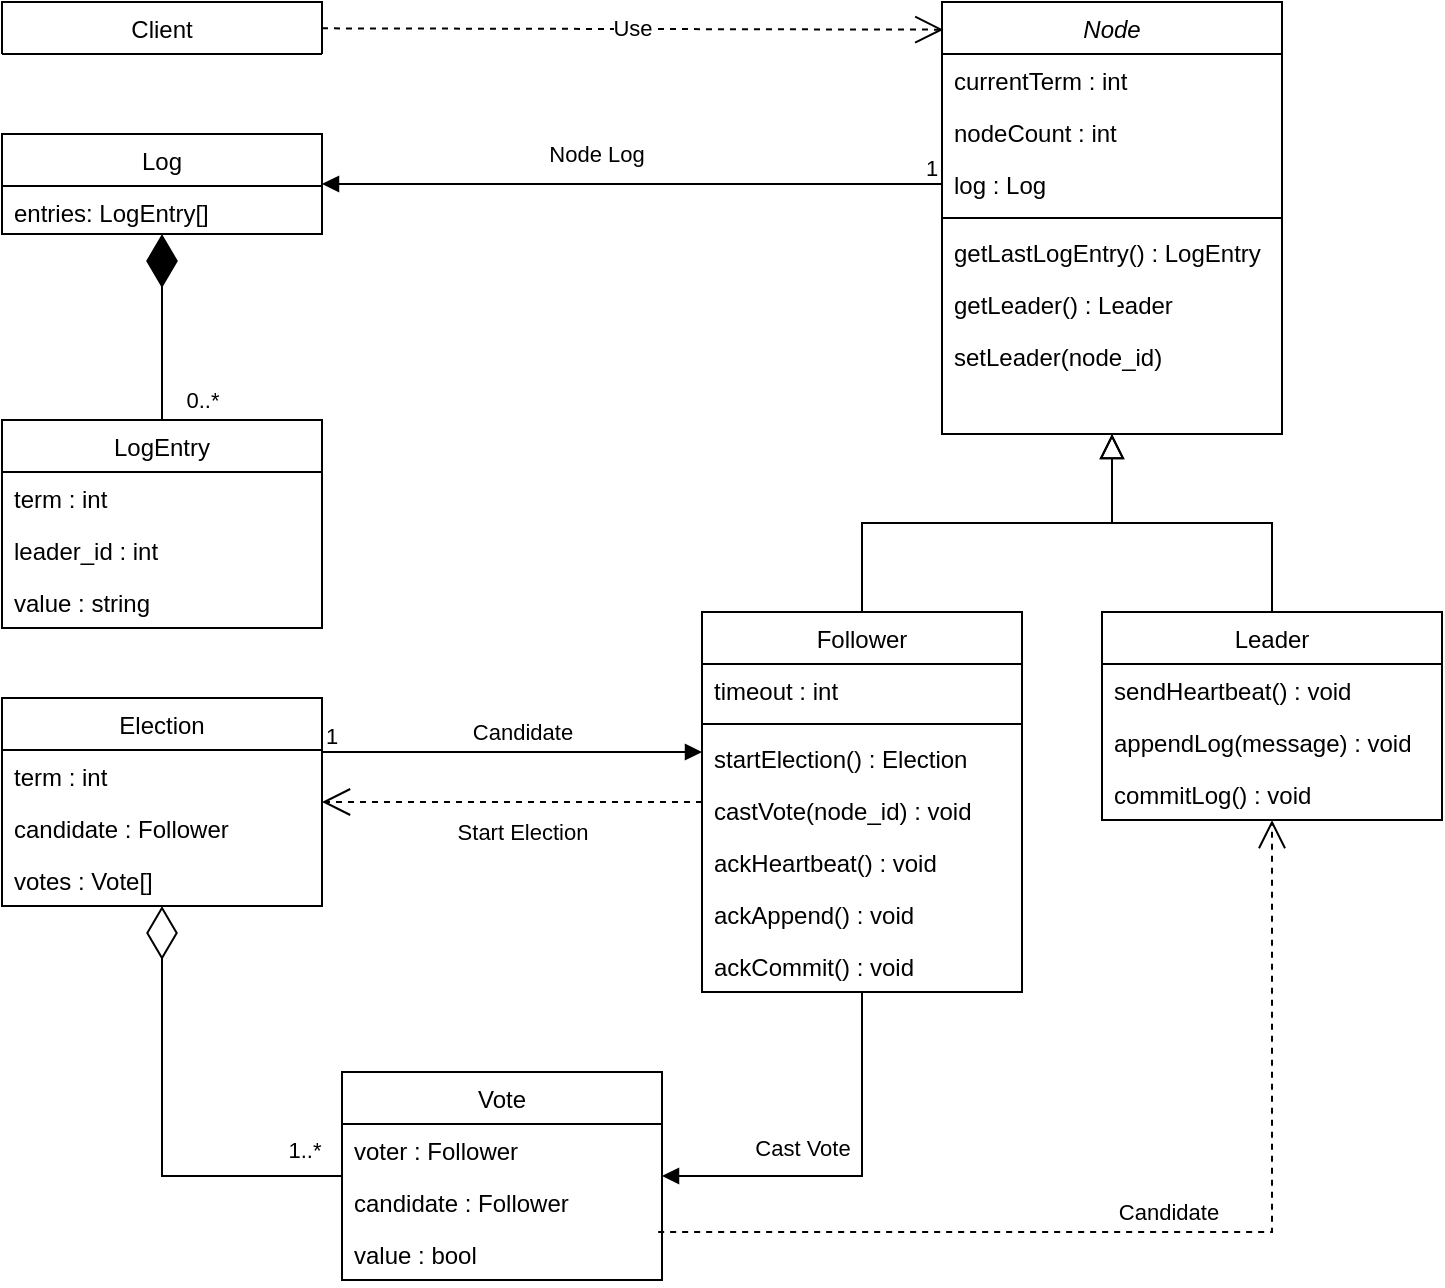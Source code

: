 <mxfile version="15.8.6" type="github">
  <diagram id="C5RBs43oDa-KdzZeNtuy" name="Page-1">
    <mxGraphModel dx="920" dy="1312" grid="1" gridSize="10" guides="1" tooltips="1" connect="1" arrows="1" fold="1" page="1" pageScale="1" pageWidth="827" pageHeight="1169" math="0" shadow="0">
      <root>
        <mxCell id="WIyWlLk6GJQsqaUBKTNV-0" />
        <mxCell id="WIyWlLk6GJQsqaUBKTNV-1" parent="WIyWlLk6GJQsqaUBKTNV-0" />
        <mxCell id="_0V1G8Eq5vXFRSd7CqIX-0" value="Node" style="swimlane;fontStyle=2;align=center;verticalAlign=top;childLayout=stackLayout;horizontal=1;startSize=26;horizontalStack=0;resizeParent=1;resizeLast=0;collapsible=1;marginBottom=0;rounded=0;shadow=0;strokeWidth=1;" vertex="1" parent="WIyWlLk6GJQsqaUBKTNV-1">
          <mxGeometry x="530" y="71" width="170" height="216" as="geometry">
            <mxRectangle x="180" y="270" width="160" height="26" as="alternateBounds" />
          </mxGeometry>
        </mxCell>
        <mxCell id="_0V1G8Eq5vXFRSd7CqIX-2" value="currentTerm : int" style="text;align=left;verticalAlign=top;spacingLeft=4;spacingRight=4;overflow=hidden;rotatable=0;points=[[0,0.5],[1,0.5]];portConstraint=eastwest;rounded=0;shadow=0;html=0;" vertex="1" parent="_0V1G8Eq5vXFRSd7CqIX-0">
          <mxGeometry y="26" width="170" height="26" as="geometry" />
        </mxCell>
        <mxCell id="_0V1G8Eq5vXFRSd7CqIX-74" value="nodeCount : int" style="text;align=left;verticalAlign=top;spacingLeft=4;spacingRight=4;overflow=hidden;rotatable=0;points=[[0,0.5],[1,0.5]];portConstraint=eastwest;rounded=0;shadow=0;html=0;" vertex="1" parent="_0V1G8Eq5vXFRSd7CqIX-0">
          <mxGeometry y="52" width="170" height="26" as="geometry" />
        </mxCell>
        <mxCell id="_0V1G8Eq5vXFRSd7CqIX-63" value="log : Log" style="text;align=left;verticalAlign=top;spacingLeft=4;spacingRight=4;overflow=hidden;rotatable=0;points=[[0,0.5],[1,0.5]];portConstraint=eastwest;rounded=0;shadow=0;html=0;" vertex="1" parent="_0V1G8Eq5vXFRSd7CqIX-0">
          <mxGeometry y="78" width="170" height="26" as="geometry" />
        </mxCell>
        <mxCell id="_0V1G8Eq5vXFRSd7CqIX-4" value="" style="line;html=1;strokeWidth=1;align=left;verticalAlign=middle;spacingTop=-1;spacingLeft=3;spacingRight=3;rotatable=0;labelPosition=right;points=[];portConstraint=eastwest;" vertex="1" parent="_0V1G8Eq5vXFRSd7CqIX-0">
          <mxGeometry y="104" width="170" height="8" as="geometry" />
        </mxCell>
        <mxCell id="_0V1G8Eq5vXFRSd7CqIX-5" value="getLastLogEntry() : LogEntry" style="text;align=left;verticalAlign=top;spacingLeft=4;spacingRight=4;overflow=hidden;rotatable=0;points=[[0,0.5],[1,0.5]];portConstraint=eastwest;" vertex="1" parent="_0V1G8Eq5vXFRSd7CqIX-0">
          <mxGeometry y="112" width="170" height="26" as="geometry" />
        </mxCell>
        <mxCell id="_0V1G8Eq5vXFRSd7CqIX-41" value="getLeader() : Leader" style="text;align=left;verticalAlign=top;spacingLeft=4;spacingRight=4;overflow=hidden;rotatable=0;points=[[0,0.5],[1,0.5]];portConstraint=eastwest;" vertex="1" parent="_0V1G8Eq5vXFRSd7CqIX-0">
          <mxGeometry y="138" width="170" height="26" as="geometry" />
        </mxCell>
        <mxCell id="_0V1G8Eq5vXFRSd7CqIX-40" value="setLeader(node_id)" style="text;align=left;verticalAlign=top;spacingLeft=4;spacingRight=4;overflow=hidden;rotatable=0;points=[[0,0.5],[1,0.5]];portConstraint=eastwest;" vertex="1" parent="_0V1G8Eq5vXFRSd7CqIX-0">
          <mxGeometry y="164" width="170" height="26" as="geometry" />
        </mxCell>
        <mxCell id="_0V1G8Eq5vXFRSd7CqIX-6" value="Follower" style="swimlane;fontStyle=0;align=center;verticalAlign=top;childLayout=stackLayout;horizontal=1;startSize=26;horizontalStack=0;resizeParent=1;resizeLast=0;collapsible=1;marginBottom=0;rounded=0;shadow=0;strokeWidth=1;" vertex="1" parent="WIyWlLk6GJQsqaUBKTNV-1">
          <mxGeometry x="410" y="376" width="160" height="190" as="geometry">
            <mxRectangle x="80" y="510" width="160" height="26" as="alternateBounds" />
          </mxGeometry>
        </mxCell>
        <mxCell id="_0V1G8Eq5vXFRSd7CqIX-7" value="timeout : int" style="text;align=left;verticalAlign=top;spacingLeft=4;spacingRight=4;overflow=hidden;rotatable=0;points=[[0,0.5],[1,0.5]];portConstraint=eastwest;" vertex="1" parent="_0V1G8Eq5vXFRSd7CqIX-6">
          <mxGeometry y="26" width="160" height="26" as="geometry" />
        </mxCell>
        <mxCell id="_0V1G8Eq5vXFRSd7CqIX-9" value="" style="line;html=1;strokeWidth=1;align=left;verticalAlign=middle;spacingTop=-1;spacingLeft=3;spacingRight=3;rotatable=0;labelPosition=right;points=[];portConstraint=eastwest;" vertex="1" parent="_0V1G8Eq5vXFRSd7CqIX-6">
          <mxGeometry y="52" width="160" height="8" as="geometry" />
        </mxCell>
        <mxCell id="_0V1G8Eq5vXFRSd7CqIX-69" value="startElection() : Election" style="text;align=left;verticalAlign=top;spacingLeft=4;spacingRight=4;overflow=hidden;rotatable=0;points=[[0,0.5],[1,0.5]];portConstraint=eastwest;" vertex="1" parent="_0V1G8Eq5vXFRSd7CqIX-6">
          <mxGeometry y="60" width="160" height="26" as="geometry" />
        </mxCell>
        <mxCell id="_0V1G8Eq5vXFRSd7CqIX-11" value="castVote(node_id) : void" style="text;align=left;verticalAlign=top;spacingLeft=4;spacingRight=4;overflow=hidden;rotatable=0;points=[[0,0.5],[1,0.5]];portConstraint=eastwest;" vertex="1" parent="_0V1G8Eq5vXFRSd7CqIX-6">
          <mxGeometry y="86" width="160" height="26" as="geometry" />
        </mxCell>
        <mxCell id="_0V1G8Eq5vXFRSd7CqIX-52" value="ackHeartbeat() : void" style="text;align=left;verticalAlign=top;spacingLeft=4;spacingRight=4;overflow=hidden;rotatable=0;points=[[0,0.5],[1,0.5]];portConstraint=eastwest;" vertex="1" parent="_0V1G8Eq5vXFRSd7CqIX-6">
          <mxGeometry y="112" width="160" height="26" as="geometry" />
        </mxCell>
        <mxCell id="_0V1G8Eq5vXFRSd7CqIX-72" value="ackAppend() : void" style="text;align=left;verticalAlign=top;spacingLeft=4;spacingRight=4;overflow=hidden;rotatable=0;points=[[0,0.5],[1,0.5]];portConstraint=eastwest;" vertex="1" parent="_0V1G8Eq5vXFRSd7CqIX-6">
          <mxGeometry y="138" width="160" height="26" as="geometry" />
        </mxCell>
        <mxCell id="_0V1G8Eq5vXFRSd7CqIX-73" value="ackCommit() : void" style="text;align=left;verticalAlign=top;spacingLeft=4;spacingRight=4;overflow=hidden;rotatable=0;points=[[0,0.5],[1,0.5]];portConstraint=eastwest;" vertex="1" parent="_0V1G8Eq5vXFRSd7CqIX-6">
          <mxGeometry y="164" width="160" height="26" as="geometry" />
        </mxCell>
        <mxCell id="_0V1G8Eq5vXFRSd7CqIX-12" value="" style="endArrow=block;endSize=10;endFill=0;shadow=0;strokeWidth=1;rounded=0;edgeStyle=elbowEdgeStyle;elbow=vertical;" edge="1" parent="WIyWlLk6GJQsqaUBKTNV-1" source="_0V1G8Eq5vXFRSd7CqIX-6" target="_0V1G8Eq5vXFRSd7CqIX-0">
          <mxGeometry width="160" relative="1" as="geometry">
            <mxPoint x="490" y="273" as="sourcePoint" />
            <mxPoint x="490" y="273" as="targetPoint" />
          </mxGeometry>
        </mxCell>
        <mxCell id="_0V1G8Eq5vXFRSd7CqIX-13" value="Leader" style="swimlane;fontStyle=0;align=center;verticalAlign=top;childLayout=stackLayout;horizontal=1;startSize=26;horizontalStack=0;resizeParent=1;resizeLast=0;collapsible=1;marginBottom=0;rounded=0;shadow=0;strokeWidth=1;" vertex="1" parent="WIyWlLk6GJQsqaUBKTNV-1">
          <mxGeometry x="610" y="376" width="170" height="104" as="geometry">
            <mxRectangle x="290" y="510" width="170" height="26" as="alternateBounds" />
          </mxGeometry>
        </mxCell>
        <mxCell id="_0V1G8Eq5vXFRSd7CqIX-14" value="sendHeartbeat() : void" style="text;align=left;verticalAlign=top;spacingLeft=4;spacingRight=4;overflow=hidden;rotatable=0;points=[[0,0.5],[1,0.5]];portConstraint=eastwest;" vertex="1" parent="_0V1G8Eq5vXFRSd7CqIX-13">
          <mxGeometry y="26" width="170" height="26" as="geometry" />
        </mxCell>
        <mxCell id="_0V1G8Eq5vXFRSd7CqIX-70" value="appendLog(message) : void" style="text;align=left;verticalAlign=top;spacingLeft=4;spacingRight=4;overflow=hidden;rotatable=0;points=[[0,0.5],[1,0.5]];portConstraint=eastwest;" vertex="1" parent="_0V1G8Eq5vXFRSd7CqIX-13">
          <mxGeometry y="52" width="170" height="26" as="geometry" />
        </mxCell>
        <mxCell id="_0V1G8Eq5vXFRSd7CqIX-71" value="commitLog() : void" style="text;align=left;verticalAlign=top;spacingLeft=4;spacingRight=4;overflow=hidden;rotatable=0;points=[[0,0.5],[1,0.5]];portConstraint=eastwest;" vertex="1" parent="_0V1G8Eq5vXFRSd7CqIX-13">
          <mxGeometry y="78" width="170" height="26" as="geometry" />
        </mxCell>
        <mxCell id="_0V1G8Eq5vXFRSd7CqIX-16" value="" style="endArrow=block;endSize=10;endFill=0;shadow=0;strokeWidth=1;rounded=0;edgeStyle=elbowEdgeStyle;elbow=vertical;" edge="1" parent="WIyWlLk6GJQsqaUBKTNV-1" source="_0V1G8Eq5vXFRSd7CqIX-13" target="_0V1G8Eq5vXFRSd7CqIX-0">
          <mxGeometry width="160" relative="1" as="geometry">
            <mxPoint x="500" y="443" as="sourcePoint" />
            <mxPoint x="600" y="341" as="targetPoint" />
          </mxGeometry>
        </mxCell>
        <mxCell id="_0V1G8Eq5vXFRSd7CqIX-17" value="LogEntry" style="swimlane;fontStyle=0;align=center;verticalAlign=top;childLayout=stackLayout;horizontal=1;startSize=26;horizontalStack=0;resizeParent=1;resizeLast=0;collapsible=1;marginBottom=0;rounded=0;shadow=0;strokeWidth=1;" vertex="1" parent="WIyWlLk6GJQsqaUBKTNV-1">
          <mxGeometry x="60" y="280" width="160" height="104" as="geometry">
            <mxRectangle x="520" y="270" width="160" height="26" as="alternateBounds" />
          </mxGeometry>
        </mxCell>
        <mxCell id="_0V1G8Eq5vXFRSd7CqIX-19" value="term : int&#xa;" style="text;align=left;verticalAlign=top;spacingLeft=4;spacingRight=4;overflow=hidden;rotatable=0;points=[[0,0.5],[1,0.5]];portConstraint=eastwest;rounded=0;shadow=0;html=0;" vertex="1" parent="_0V1G8Eq5vXFRSd7CqIX-17">
          <mxGeometry y="26" width="160" height="26" as="geometry" />
        </mxCell>
        <mxCell id="_0V1G8Eq5vXFRSd7CqIX-75" value="leader_id : int&#xa;" style="text;align=left;verticalAlign=top;spacingLeft=4;spacingRight=4;overflow=hidden;rotatable=0;points=[[0,0.5],[1,0.5]];portConstraint=eastwest;rounded=0;shadow=0;html=0;" vertex="1" parent="_0V1G8Eq5vXFRSd7CqIX-17">
          <mxGeometry y="52" width="160" height="26" as="geometry" />
        </mxCell>
        <mxCell id="_0V1G8Eq5vXFRSd7CqIX-20" value="value : string" style="text;align=left;verticalAlign=top;spacingLeft=4;spacingRight=4;overflow=hidden;rotatable=0;points=[[0,0.5],[1,0.5]];portConstraint=eastwest;rounded=0;shadow=0;html=0;" vertex="1" parent="_0V1G8Eq5vXFRSd7CqIX-17">
          <mxGeometry y="78" width="160" height="26" as="geometry" />
        </mxCell>
        <mxCell id="_0V1G8Eq5vXFRSd7CqIX-26" value="Election" style="swimlane;fontStyle=0;align=center;verticalAlign=top;childLayout=stackLayout;horizontal=1;startSize=26;horizontalStack=0;resizeParent=1;resizeLast=0;collapsible=1;marginBottom=0;rounded=0;shadow=0;strokeWidth=1;" vertex="1" parent="WIyWlLk6GJQsqaUBKTNV-1">
          <mxGeometry x="60" y="419" width="160" height="104" as="geometry">
            <mxRectangle x="500" y="780" width="160" height="26" as="alternateBounds" />
          </mxGeometry>
        </mxCell>
        <mxCell id="_0V1G8Eq5vXFRSd7CqIX-27" value="term : int" style="text;align=left;verticalAlign=top;spacingLeft=4;spacingRight=4;overflow=hidden;rotatable=0;points=[[0,0.5],[1,0.5]];portConstraint=eastwest;" vertex="1" parent="_0V1G8Eq5vXFRSd7CqIX-26">
          <mxGeometry y="26" width="160" height="26" as="geometry" />
        </mxCell>
        <mxCell id="_0V1G8Eq5vXFRSd7CqIX-28" value="candidate : Follower" style="text;align=left;verticalAlign=top;spacingLeft=4;spacingRight=4;overflow=hidden;rotatable=0;points=[[0,0.5],[1,0.5]];portConstraint=eastwest;rounded=0;shadow=0;html=0;" vertex="1" parent="_0V1G8Eq5vXFRSd7CqIX-26">
          <mxGeometry y="52" width="160" height="26" as="geometry" />
        </mxCell>
        <mxCell id="_0V1G8Eq5vXFRSd7CqIX-84" value="votes : Vote[]" style="text;align=left;verticalAlign=top;spacingLeft=4;spacingRight=4;overflow=hidden;rotatable=0;points=[[0,0.5],[1,0.5]];portConstraint=eastwest;rounded=0;shadow=0;html=0;" vertex="1" parent="_0V1G8Eq5vXFRSd7CqIX-26">
          <mxGeometry y="78" width="160" height="26" as="geometry" />
        </mxCell>
        <mxCell id="_0V1G8Eq5vXFRSd7CqIX-32" value="Vote" style="swimlane;fontStyle=0;align=center;verticalAlign=top;childLayout=stackLayout;horizontal=1;startSize=26;horizontalStack=0;resizeParent=1;resizeLast=0;collapsible=1;marginBottom=0;rounded=0;shadow=0;strokeWidth=1;" vertex="1" parent="WIyWlLk6GJQsqaUBKTNV-1">
          <mxGeometry x="230" y="606" width="160" height="104" as="geometry">
            <mxRectangle x="110" y="740" width="160" height="26" as="alternateBounds" />
          </mxGeometry>
        </mxCell>
        <mxCell id="_0V1G8Eq5vXFRSd7CqIX-33" value="voter : Follower" style="text;align=left;verticalAlign=top;spacingLeft=4;spacingRight=4;overflow=hidden;rotatable=0;points=[[0,0.5],[1,0.5]];portConstraint=eastwest;" vertex="1" parent="_0V1G8Eq5vXFRSd7CqIX-32">
          <mxGeometry y="26" width="160" height="26" as="geometry" />
        </mxCell>
        <mxCell id="_0V1G8Eq5vXFRSd7CqIX-34" value="candidate : Follower" style="text;align=left;verticalAlign=top;spacingLeft=4;spacingRight=4;overflow=hidden;rotatable=0;points=[[0,0.5],[1,0.5]];portConstraint=eastwest;rounded=0;shadow=0;html=0;" vertex="1" parent="_0V1G8Eq5vXFRSd7CqIX-32">
          <mxGeometry y="52" width="160" height="26" as="geometry" />
        </mxCell>
        <mxCell id="_0V1G8Eq5vXFRSd7CqIX-89" value="value : bool" style="text;align=left;verticalAlign=top;spacingLeft=4;spacingRight=4;overflow=hidden;rotatable=0;points=[[0,0.5],[1,0.5]];portConstraint=eastwest;rounded=0;shadow=0;html=0;" vertex="1" parent="_0V1G8Eq5vXFRSd7CqIX-32">
          <mxGeometry y="78" width="160" height="26" as="geometry" />
        </mxCell>
        <mxCell id="_0V1G8Eq5vXFRSd7CqIX-53" value="Log" style="swimlane;fontStyle=0;align=center;verticalAlign=top;childLayout=stackLayout;horizontal=1;startSize=26;horizontalStack=0;resizeParent=1;resizeLast=0;collapsible=1;marginBottom=0;rounded=0;shadow=0;strokeWidth=1;" vertex="1" parent="WIyWlLk6GJQsqaUBKTNV-1">
          <mxGeometry x="60" y="137" width="160" height="50" as="geometry">
            <mxRectangle x="60" y="140" width="160" height="26" as="alternateBounds" />
          </mxGeometry>
        </mxCell>
        <mxCell id="_0V1G8Eq5vXFRSd7CqIX-67" value="entries: LogEntry[]" style="text;align=left;verticalAlign=top;spacingLeft=4;spacingRight=4;overflow=hidden;rotatable=0;points=[[0,0.5],[1,0.5]];portConstraint=eastwest;rounded=0;shadow=0;html=0;" vertex="1" parent="_0V1G8Eq5vXFRSd7CqIX-53">
          <mxGeometry y="26" width="160" height="24" as="geometry" />
        </mxCell>
        <mxCell id="_0V1G8Eq5vXFRSd7CqIX-59" value="Client" style="swimlane;fontStyle=0;align=center;verticalAlign=top;childLayout=stackLayout;horizontal=1;startSize=26;horizontalStack=0;resizeParent=1;resizeLast=0;collapsible=1;marginBottom=0;rounded=0;shadow=0;strokeWidth=1;" vertex="1" collapsed="1" parent="WIyWlLk6GJQsqaUBKTNV-1">
          <mxGeometry x="60" y="71" width="160" height="26" as="geometry">
            <mxRectangle x="60" y="40" width="160" height="30" as="alternateBounds" />
          </mxGeometry>
        </mxCell>
        <mxCell id="_0V1G8Eq5vXFRSd7CqIX-60" value="Use" style="endArrow=open;endSize=12;dashed=1;html=1;rounded=0;entryX=0.004;entryY=0.064;entryDx=0;entryDy=0;entryPerimeter=0;" edge="1" parent="WIyWlLk6GJQsqaUBKTNV-1" source="_0V1G8Eq5vXFRSd7CqIX-59" target="_0V1G8Eq5vXFRSd7CqIX-0">
          <mxGeometry width="160" relative="1" as="geometry">
            <mxPoint x="220" y="124" as="sourcePoint" />
            <mxPoint x="530" y="119" as="targetPoint" />
          </mxGeometry>
        </mxCell>
        <mxCell id="_0V1G8Eq5vXFRSd7CqIX-64" value="" style="endArrow=block;endFill=1;html=1;edgeStyle=orthogonalEdgeStyle;align=left;verticalAlign=top;rounded=0;" edge="1" parent="WIyWlLk6GJQsqaUBKTNV-1" source="_0V1G8Eq5vXFRSd7CqIX-63" target="_0V1G8Eq5vXFRSd7CqIX-53">
          <mxGeometry x="0.066" y="62" relative="1" as="geometry">
            <mxPoint x="320" y="581" as="sourcePoint" />
            <mxPoint x="480" y="581" as="targetPoint" />
            <mxPoint x="25" y="-5" as="offset" />
          </mxGeometry>
        </mxCell>
        <mxCell id="_0V1G8Eq5vXFRSd7CqIX-65" value="1" style="edgeLabel;resizable=0;html=1;align=left;verticalAlign=bottom;" connectable="0" vertex="1" parent="_0V1G8Eq5vXFRSd7CqIX-64">
          <mxGeometry x="-1" relative="1" as="geometry">
            <mxPoint x="-10" as="offset" />
          </mxGeometry>
        </mxCell>
        <mxCell id="_0V1G8Eq5vXFRSd7CqIX-101" value="Node Log" style="edgeLabel;html=1;align=center;verticalAlign=middle;resizable=0;points=[];" vertex="1" connectable="0" parent="_0V1G8Eq5vXFRSd7CqIX-64">
          <mxGeometry x="0.119" y="1" relative="1" as="geometry">
            <mxPoint y="-16" as="offset" />
          </mxGeometry>
        </mxCell>
        <mxCell id="_0V1G8Eq5vXFRSd7CqIX-79" value="" style="endArrow=block;endFill=1;html=1;edgeStyle=orthogonalEdgeStyle;align=left;verticalAlign=top;rounded=0;" edge="1" parent="WIyWlLk6GJQsqaUBKTNV-1" source="_0V1G8Eq5vXFRSd7CqIX-26" target="_0V1G8Eq5vXFRSd7CqIX-6">
          <mxGeometry x="-1" relative="1" as="geometry">
            <mxPoint x="220" y="506" as="sourcePoint" />
            <mxPoint x="380" y="506" as="targetPoint" />
            <Array as="points">
              <mxPoint x="250" y="446" />
              <mxPoint x="250" y="446" />
            </Array>
          </mxGeometry>
        </mxCell>
        <mxCell id="_0V1G8Eq5vXFRSd7CqIX-80" value="1" style="edgeLabel;resizable=0;html=1;align=left;verticalAlign=bottom;" connectable="0" vertex="1" parent="_0V1G8Eq5vXFRSd7CqIX-79">
          <mxGeometry x="-1" relative="1" as="geometry" />
        </mxCell>
        <mxCell id="_0V1G8Eq5vXFRSd7CqIX-85" value="&lt;div&gt;Candidate&lt;/div&gt;" style="edgeLabel;html=1;align=center;verticalAlign=middle;resizable=0;points=[];" vertex="1" connectable="0" parent="_0V1G8Eq5vXFRSd7CqIX-79">
          <mxGeometry x="-0.179" relative="1" as="geometry">
            <mxPoint x="22" y="-10" as="offset" />
          </mxGeometry>
        </mxCell>
        <mxCell id="_0V1G8Eq5vXFRSd7CqIX-83" value="&lt;div&gt;Start Election&lt;br&gt;&lt;/div&gt;" style="endArrow=open;endSize=12;dashed=1;html=1;rounded=0;" edge="1" parent="WIyWlLk6GJQsqaUBKTNV-1" source="_0V1G8Eq5vXFRSd7CqIX-6" target="_0V1G8Eq5vXFRSd7CqIX-26">
          <mxGeometry x="-0.053" y="15" width="160" relative="1" as="geometry">
            <mxPoint x="320" y="466" as="sourcePoint" />
            <mxPoint x="480" y="466" as="targetPoint" />
            <Array as="points" />
            <mxPoint as="offset" />
          </mxGeometry>
        </mxCell>
        <mxCell id="_0V1G8Eq5vXFRSd7CqIX-90" value="" style="endArrow=diamondThin;endFill=0;endSize=24;html=1;rounded=0;" edge="1" parent="WIyWlLk6GJQsqaUBKTNV-1" source="_0V1G8Eq5vXFRSd7CqIX-32" target="_0V1G8Eq5vXFRSd7CqIX-26">
          <mxGeometry width="160" relative="1" as="geometry">
            <mxPoint x="240" y="406" as="sourcePoint" />
            <mxPoint x="400" y="406" as="targetPoint" />
            <Array as="points">
              <mxPoint x="140" y="658" />
              <mxPoint x="140" y="566" />
            </Array>
          </mxGeometry>
        </mxCell>
        <mxCell id="_0V1G8Eq5vXFRSd7CqIX-98" value="1..*" style="edgeLabel;html=1;align=center;verticalAlign=middle;resizable=0;points=[];" vertex="1" connectable="0" parent="_0V1G8Eq5vXFRSd7CqIX-90">
          <mxGeometry x="-0.952" relative="1" as="geometry">
            <mxPoint x="-14" y="-13" as="offset" />
          </mxGeometry>
        </mxCell>
        <mxCell id="_0V1G8Eq5vXFRSd7CqIX-91" value="" style="endArrow=diamondThin;endFill=1;endSize=24;html=1;rounded=0;" edge="1" parent="WIyWlLk6GJQsqaUBKTNV-1" source="_0V1G8Eq5vXFRSd7CqIX-17" target="_0V1G8Eq5vXFRSd7CqIX-67">
          <mxGeometry width="160" relative="1" as="geometry">
            <mxPoint x="150" y="220" as="sourcePoint" />
            <mxPoint x="310" y="220" as="targetPoint" />
          </mxGeometry>
        </mxCell>
        <mxCell id="_0V1G8Eq5vXFRSd7CqIX-99" value="0..*" style="edgeLabel;html=1;align=center;verticalAlign=middle;resizable=0;points=[];" vertex="1" connectable="0" parent="_0V1G8Eq5vXFRSd7CqIX-91">
          <mxGeometry x="-0.647" relative="1" as="geometry">
            <mxPoint x="20" y="6" as="offset" />
          </mxGeometry>
        </mxCell>
        <mxCell id="_0V1G8Eq5vXFRSd7CqIX-92" value="" style="endArrow=block;endFill=1;html=1;edgeStyle=orthogonalEdgeStyle;align=left;verticalAlign=top;rounded=0;" edge="1" parent="WIyWlLk6GJQsqaUBKTNV-1" source="_0V1G8Eq5vXFRSd7CqIX-6" target="_0V1G8Eq5vXFRSd7CqIX-32">
          <mxGeometry x="-0.042" y="-90" relative="1" as="geometry">
            <mxPoint x="490" y="676" as="sourcePoint" />
            <mxPoint x="590" y="710" as="targetPoint" />
            <Array as="points">
              <mxPoint x="490" y="658" />
            </Array>
            <mxPoint x="90" y="90" as="offset" />
          </mxGeometry>
        </mxCell>
        <mxCell id="_0V1G8Eq5vXFRSd7CqIX-94" value="Cast Vote" style="edgeLabel;html=1;align=center;verticalAlign=middle;resizable=0;points=[];" vertex="1" connectable="0" parent="_0V1G8Eq5vXFRSd7CqIX-92">
          <mxGeometry x="-0.061" y="3" relative="1" as="geometry">
            <mxPoint x="-33" y="-12" as="offset" />
          </mxGeometry>
        </mxCell>
        <mxCell id="_0V1G8Eq5vXFRSd7CqIX-95" value="" style="endArrow=open;endSize=12;dashed=1;html=1;rounded=0;exitX=0.988;exitY=0.077;exitDx=0;exitDy=0;exitPerimeter=0;" edge="1" parent="WIyWlLk6GJQsqaUBKTNV-1" source="_0V1G8Eq5vXFRSd7CqIX-89" target="_0V1G8Eq5vXFRSd7CqIX-13">
          <mxGeometry x="0.037" y="20" width="160" relative="1" as="geometry">
            <mxPoint x="550" y="696" as="sourcePoint" />
            <mxPoint x="710" y="696" as="targetPoint" />
            <Array as="points">
              <mxPoint x="695" y="686" />
            </Array>
            <mxPoint as="offset" />
          </mxGeometry>
        </mxCell>
        <mxCell id="_0V1G8Eq5vXFRSd7CqIX-100" value="Candidate" style="edgeLabel;html=1;align=center;verticalAlign=middle;resizable=0;points=[];" vertex="1" connectable="0" parent="_0V1G8Eq5vXFRSd7CqIX-95">
          <mxGeometry x="-0.235" y="-3" relative="1" as="geometry">
            <mxPoint x="59" y="-13" as="offset" />
          </mxGeometry>
        </mxCell>
      </root>
    </mxGraphModel>
  </diagram>
</mxfile>
